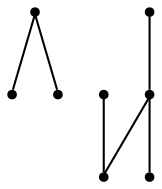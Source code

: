 graph {
  node [shape=point,comment="{\"directed\":false,\"doi\":\"10.1007/3-540-45848-4_25\",\"figure\":\"1\"}"]

  v0 [pos="1745.3333536783857,953.4166971842451"]
  v1 [pos="1656.7083994547527,953.4166971842451"]
  v2 [pos="1302.4583180745444,953.5415649414065"]
  v3 [pos="1479.5833587646484,953.416697184245"]
  v4 [pos="1568.0833180745444,953.4166971842451"]
  v5 [pos="1213.708241780599,953.5415649414065"]
  v6 [pos="1125.2082824707031,953.5415649414065"]
  v7 [pos="1036.7083390553794,953.5415649414064"]

  v0 -- v2 [id="-1",pos="1745.3333536783857,953.4166971842451 1745.2835083007815,953.4540812174481 1721.6584523518882,994.9790954589846 1700.9918212890627,1006.604067484538 1647.4751790364585,1036.712392171224 1585.1585388183594,1039.2290751139326 1523.8250732421875,1033.1790924072268 1443.2459513346355,1025.229072570801 1302.3709615071616,953.4540812174481 1302.4583180745444,953.5415649414065"]
  v7 -- v4 [id="-2",pos="1036.7083390553794,953.5415649414064 1036.620839436849,953.4540812174481 1066.9041951497397,1013.2999420166018 1094.2000071207683,1033.1790924072268 1142.0125325520835,1068.004099527995 1199.0791320800781,1089.0249252319338 1258.0791473388672,1086.3290786743166 1373.5958099365234,1081.0540517171225 1568.1166330973308,953.4540812174481 1568.0833180745444,953.4166971842451"]
  v0 -- v5 [id="-3",pos="1745.3333536783857,953.4166971842451 1745.2833811442058,953.4540812174481 1726.6084035237632,1019.8207219441734 1700.9918212890627,1042.0373916625979 1664.7666931152346,1073.4540939331057 1616.15842183431,1087.2165679931643 1568.1167602539062,1086.3290786743166 1438.3167266845703,1083.9249293009443 1213.787587483724,953.4540812174481 1213.708241780599,953.5415649414065"]
  v6 -- v1 [id="-4",pos="1125.2082824707031,953.5415649414065 1125.2042134602866,953.4540812174481 1282.11669921875,1093.8040415445967 1382.091776529948,1095.1873779296877 1487.3958587646484,1096.6457366943362 1656.7000071207683,953.4540812174481 1656.7083994547527,953.4166971842451"]
  v3 -- v7 [id="-5",pos="1479.5833587646484,953.416697184245 1479.5333862304688,953.4540812174481 1339.824930826823,1037.8582636515303 1258.0791473388672,1042.0373916625979 1202.8208414713542,1044.8624293009443 1153.4957885742188,1021.0707346598309 1103.0583699544272,997.7457682291669 1078.0792236328125,986.195755004883 1036.620839436849,953.4540812174481 1036.7083390553794,953.5415649414064"]
  v7 -- v1 [id="-6",pos="1036.7083390553794,953.5415649414064 1036.620839436849,953.4540812174481 1064.5500183105469,1064.4290924072268 1107.4874877929688,1099.616559346517 1172.7999369303386,1153.1373977661135 1261.6708119710288,1161.6249084472659 1346.6625213623047,1161.6249084472659 1431.6500345865886,1161.6249084472659 1520.5207824707031,1153.1373977661135 1585.8333587646484,1099.616559346517 1628.7708282470705,1064.4290924072268 1656.7000071207683,953.4540812174481 1656.7083994547527,953.4166971842451"]
}